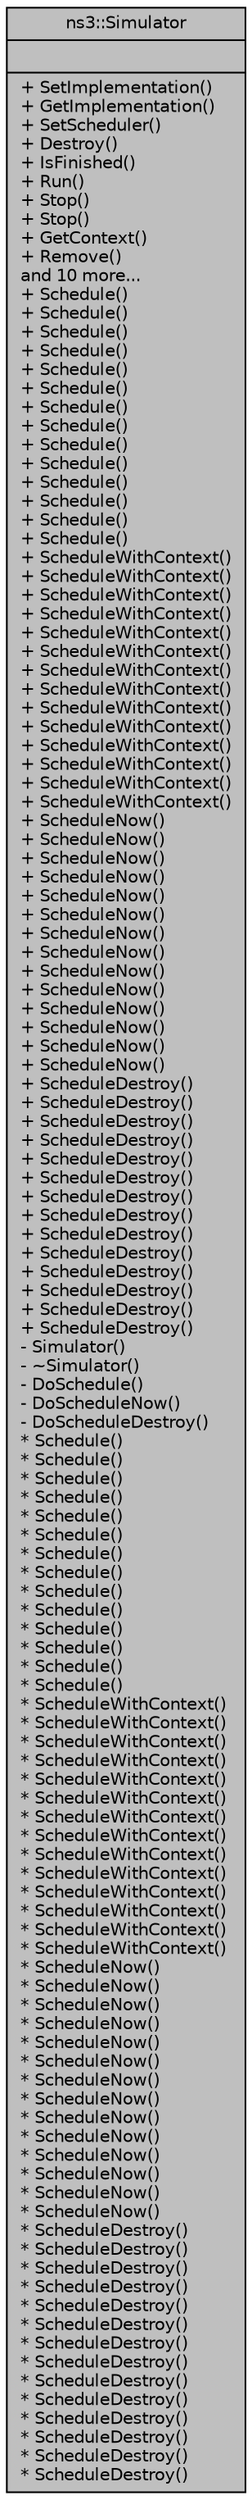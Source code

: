 digraph "ns3::Simulator"
{
  edge [fontname="Helvetica",fontsize="10",labelfontname="Helvetica",labelfontsize="10"];
  node [fontname="Helvetica",fontsize="10",shape=record];
  Node1 [label="{ns3::Simulator\n||+ SetImplementation()\l+ GetImplementation()\l+ SetScheduler()\l+ Destroy()\l+ IsFinished()\l+ Run()\l+ Stop()\l+ Stop()\l+ GetContext()\l+ Remove()\land 10 more...\l+ Schedule()\l+ Schedule()\l+ Schedule()\l+ Schedule()\l+ Schedule()\l+ Schedule()\l+ Schedule()\l+ Schedule()\l+ Schedule()\l+ Schedule()\l+ Schedule()\l+ Schedule()\l+ Schedule()\l+ Schedule()\l+ ScheduleWithContext()\l+ ScheduleWithContext()\l+ ScheduleWithContext()\l+ ScheduleWithContext()\l+ ScheduleWithContext()\l+ ScheduleWithContext()\l+ ScheduleWithContext()\l+ ScheduleWithContext()\l+ ScheduleWithContext()\l+ ScheduleWithContext()\l+ ScheduleWithContext()\l+ ScheduleWithContext()\l+ ScheduleWithContext()\l+ ScheduleWithContext()\l+ ScheduleNow()\l+ ScheduleNow()\l+ ScheduleNow()\l+ ScheduleNow()\l+ ScheduleNow()\l+ ScheduleNow()\l+ ScheduleNow()\l+ ScheduleNow()\l+ ScheduleNow()\l+ ScheduleNow()\l+ ScheduleNow()\l+ ScheduleNow()\l+ ScheduleNow()\l+ ScheduleNow()\l+ ScheduleDestroy()\l+ ScheduleDestroy()\l+ ScheduleDestroy()\l+ ScheduleDestroy()\l+ ScheduleDestroy()\l+ ScheduleDestroy()\l+ ScheduleDestroy()\l+ ScheduleDestroy()\l+ ScheduleDestroy()\l+ ScheduleDestroy()\l+ ScheduleDestroy()\l+ ScheduleDestroy()\l+ ScheduleDestroy()\l+ ScheduleDestroy()\l- Simulator()\l- ~Simulator()\l- DoSchedule()\l- DoScheduleNow()\l- DoScheduleDestroy()\l* Schedule()\l* Schedule()\l* Schedule()\l* Schedule()\l* Schedule()\l* Schedule()\l* Schedule()\l* Schedule()\l* Schedule()\l* Schedule()\l* Schedule()\l* Schedule()\l* Schedule()\l* Schedule()\l* ScheduleWithContext()\l* ScheduleWithContext()\l* ScheduleWithContext()\l* ScheduleWithContext()\l* ScheduleWithContext()\l* ScheduleWithContext()\l* ScheduleWithContext()\l* ScheduleWithContext()\l* ScheduleWithContext()\l* ScheduleWithContext()\l* ScheduleWithContext()\l* ScheduleWithContext()\l* ScheduleWithContext()\l* ScheduleWithContext()\l* ScheduleNow()\l* ScheduleNow()\l* ScheduleNow()\l* ScheduleNow()\l* ScheduleNow()\l* ScheduleNow()\l* ScheduleNow()\l* ScheduleNow()\l* ScheduleNow()\l* ScheduleNow()\l* ScheduleNow()\l* ScheduleNow()\l* ScheduleNow()\l* ScheduleNow()\l* ScheduleDestroy()\l* ScheduleDestroy()\l* ScheduleDestroy()\l* ScheduleDestroy()\l* ScheduleDestroy()\l* ScheduleDestroy()\l* ScheduleDestroy()\l* ScheduleDestroy()\l* ScheduleDestroy()\l* ScheduleDestroy()\l* ScheduleDestroy()\l* ScheduleDestroy()\l* ScheduleDestroy()\l* ScheduleDestroy()\l}",height=0.2,width=0.4,color="black", fillcolor="grey75", style="filled", fontcolor="black"];
}
